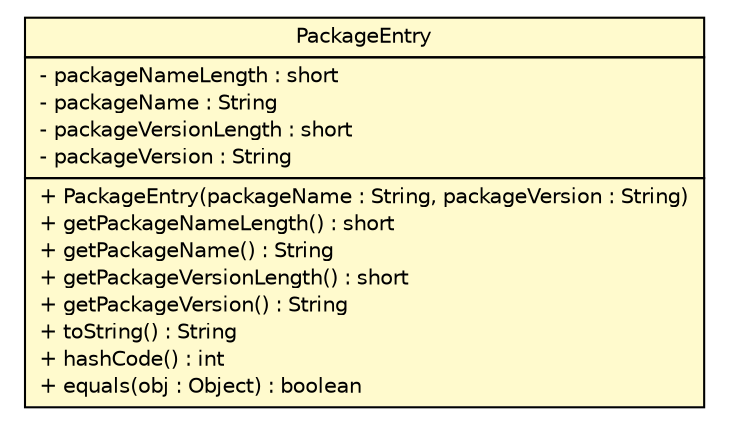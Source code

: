 #!/usr/local/bin/dot
#
# Class diagram 
# Generated by UMLGraph version R5_6 (http://www.umlgraph.org/)
#

digraph G {
	edge [fontname="Helvetica",fontsize=10,labelfontname="Helvetica",labelfontsize=10];
	node [fontname="Helvetica",fontsize=10,shape=plaintext];
	nodesep=0.25;
	ranksep=0.5;
	// org.ietf.nea.pa.attribute.util.PackageEntry
	c92879 [label=<<table title="org.ietf.nea.pa.attribute.util.PackageEntry" border="0" cellborder="1" cellspacing="0" cellpadding="2" port="p" bgcolor="lemonChiffon" href="./PackageEntry.html">
		<tr><td><table border="0" cellspacing="0" cellpadding="1">
<tr><td align="center" balign="center"> PackageEntry </td></tr>
		</table></td></tr>
		<tr><td><table border="0" cellspacing="0" cellpadding="1">
<tr><td align="left" balign="left"> - packageNameLength : short </td></tr>
<tr><td align="left" balign="left"> - packageName : String </td></tr>
<tr><td align="left" balign="left"> - packageVersionLength : short </td></tr>
<tr><td align="left" balign="left"> - packageVersion : String </td></tr>
		</table></td></tr>
		<tr><td><table border="0" cellspacing="0" cellpadding="1">
<tr><td align="left" balign="left"> + PackageEntry(packageName : String, packageVersion : String) </td></tr>
<tr><td align="left" balign="left"> + getPackageNameLength() : short </td></tr>
<tr><td align="left" balign="left"> + getPackageName() : String </td></tr>
<tr><td align="left" balign="left"> + getPackageVersionLength() : short </td></tr>
<tr><td align="left" balign="left"> + getPackageVersion() : String </td></tr>
<tr><td align="left" balign="left"> + toString() : String </td></tr>
<tr><td align="left" balign="left"> + hashCode() : int </td></tr>
<tr><td align="left" balign="left"> + equals(obj : Object) : boolean </td></tr>
		</table></td></tr>
		</table>>, URL="./PackageEntry.html", fontname="Helvetica", fontcolor="black", fontsize=10.0];
}

